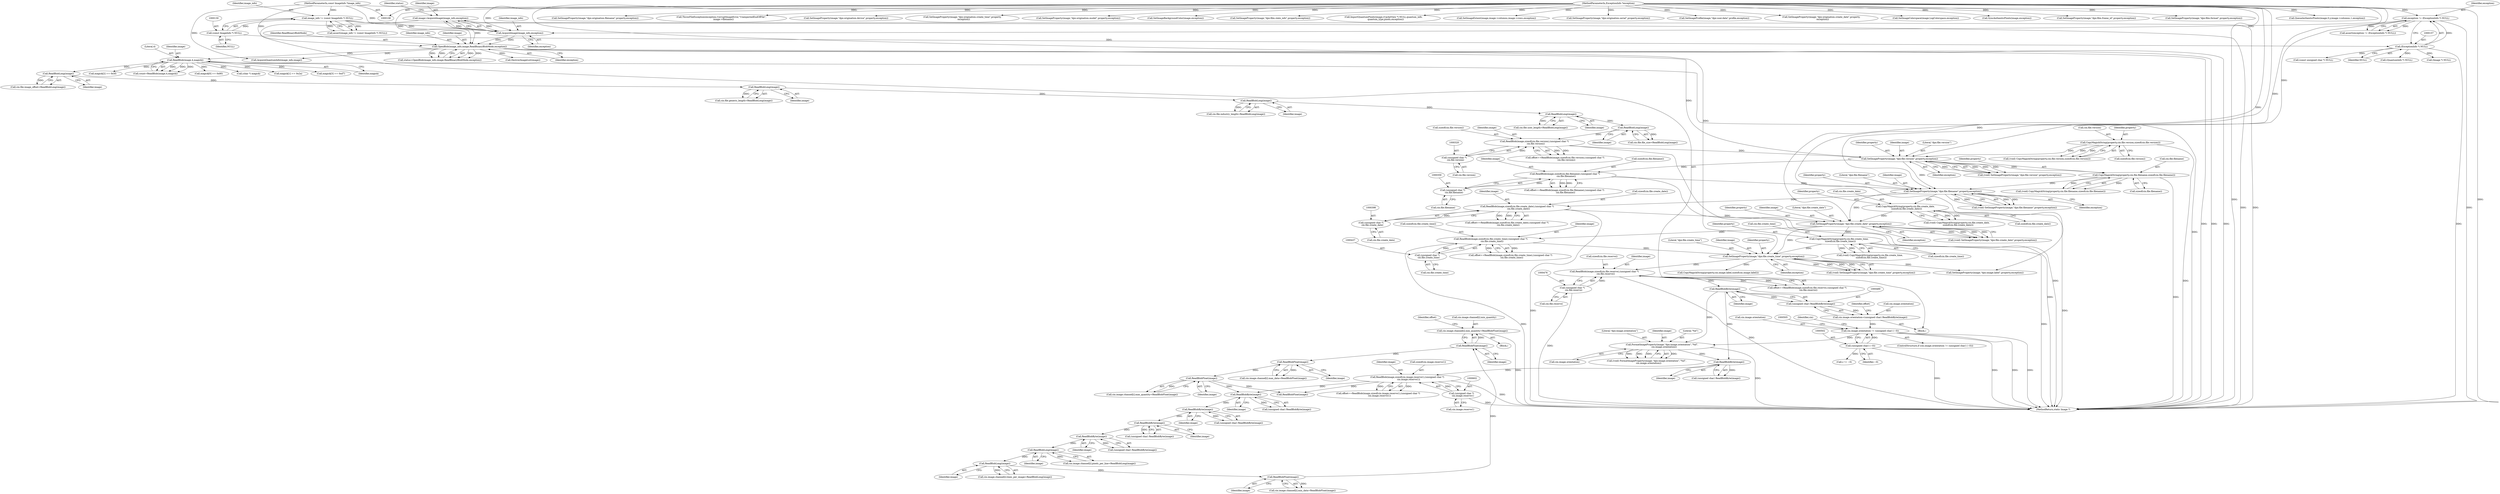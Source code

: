 digraph "0_ImageMagick_e3cdce6fe12193f235b8c0ae5efe6880a25eb957@array" {
"1000731" [label="(Call,cin.image.channel[i].min_quantity=ReadBlobFloat(image))"];
"1000741" [label="(Call,ReadBlobFloat(image))"];
"1000726" [label="(Call,ReadBlobFloat(image))"];
"1000711" [label="(Call,ReadBlobLong(image))"];
"1000696" [label="(Call,ReadBlobLong(image))"];
"1000682" [label="(Call,ReadBlobByte(image))"];
"1000666" [label="(Call,ReadBlobByte(image))"];
"1000650" [label="(Call,ReadBlobByte(image))"];
"1000632" [label="(Call,ReadBlobByte(image))"];
"1000593" [label="(Call,ReadBlob(image,sizeof(cin.image.reserve1),(unsigned char *)\n    cin.image.reserve1))"];
"1000587" [label="(Call,ReadBlobByte(image))"];
"1000506" [label="(Call,FormatImageProperty(image,\"dpx:image.orientation\",\"%d\",\n      cin.image.orientation))"];
"1000490" [label="(Call,ReadBlobByte(image))"];
"1000467" [label="(Call,ReadBlob(image,sizeof(cin.file.reserve),(unsigned char *)\n    cin.file.reserve))"];
"1000460" [label="(Call,SetImageProperty(image,\"dpx:file.create_time\",property,exception))"];
"1000428" [label="(Call,ReadBlob(image,sizeof(cin.file.create_time),(unsigned char *)\n    cin.file.create_time))"];
"1000421" [label="(Call,SetImageProperty(image,\"dpx:file.create_date\",property,exception))"];
"1000389" [label="(Call,ReadBlob(image,sizeof(cin.file.create_date),(unsigned char *)\n    cin.file.create_date))"];
"1000382" [label="(Call,SetImageProperty(image,\"dpx:file.filename\",property,exception))"];
"1000350" [label="(Call,ReadBlob(image,sizeof(cin.file.filename),(unsigned char *)\n    cin.file.filename))"];
"1000343" [label="(Call,SetImageProperty(image,\"dpx:file.version\",property,exception))"];
"1000311" [label="(Call,ReadBlob(image,sizeof(cin.file.version),(unsigned char *)\n    cin.file.version))"];
"1000304" [label="(Call,ReadBlobLong(image))"];
"1000293" [label="(Call,ReadBlobLong(image))"];
"1000282" [label="(Call,ReadBlobLong(image))"];
"1000271" [label="(Call,ReadBlobLong(image))"];
"1000260" [label="(Call,ReadBlobLong(image))"];
"1000195" [label="(Call,ReadBlob(image,4,magick))"];
"1000172" [label="(Call,OpenBlob(image_info,image,ReadBinaryBlobMode,exception))"];
"1000167" [label="(Call,AcquireImage(image_info,exception))"];
"1000127" [label="(Call,image_info != (const ImageInfo *) NULL)"];
"1000109" [label="(MethodParameterIn,const ImageInfo *image_info)"];
"1000129" [label="(Call,(const ImageInfo *) NULL)"];
"1000154" [label="(Call,exception != (ExceptionInfo *) NULL)"];
"1000110" [label="(MethodParameterIn,ExceptionInfo *exception)"];
"1000156" [label="(Call,(ExceptionInfo *) NULL)"];
"1000165" [label="(Call,image=AcquireImage(image_info,exception))"];
"1000319" [label="(Call,(unsigned char *)\n    cin.file.version)"];
"1000328" [label="(Call,CopyMagickString(property,cin.file.version,sizeof(cin.file.version)))"];
"1000358" [label="(Call,(unsigned char *)\n    cin.file.filename)"];
"1000367" [label="(Call,CopyMagickString(property,cin.file.filename,sizeof(cin.file.filename)))"];
"1000397" [label="(Call,(unsigned char *)\n    cin.file.create_date)"];
"1000406" [label="(Call,CopyMagickString(property,cin.file.create_date,\n    sizeof(cin.file.create_date)))"];
"1000436" [label="(Call,(unsigned char *)\n    cin.file.create_time)"];
"1000445" [label="(Call,CopyMagickString(property,cin.file.create_time,\n    sizeof(cin.file.create_time)))"];
"1000475" [label="(Call,(unsigned char *)\n    cin.file.reserve)"];
"1000495" [label="(Call,cin.image.orientation != (unsigned char) (~0))"];
"1000482" [label="(Call,cin.image.orientation=(unsigned char) ReadBlobByte(image))"];
"1000488" [label="(Call,(unsigned char) ReadBlobByte(image))"];
"1000501" [label="(Call,(unsigned char) (~0))"];
"1000601" [label="(Call,(unsigned char *)\n    cin.image.reserve1)"];
"1000771" [label="(Call,ReadBlobFloat(image))"];
"1000756" [label="(Call,ReadBlobFloat(image))"];
"1000309" [label="(Call,offset+=ReadBlob(image,sizeof(cin.file.version),(unsigned char *)\n    cin.file.version))"];
"1001335" [label="(Call,SetImageProperty(image,\"dpx:origination.filename\",property,exception))"];
"1000360" [label="(Call,cin.file.filename)"];
"1000438" [label="(Call,cin.file.create_time)"];
"1000784" [label="(Call,ReadBlobFloat(image))"];
"1000460" [label="(Call,SetImageProperty(image,\"dpx:file.create_time\",property,exception))"];
"1000386" [label="(Identifier,exception)"];
"1000311" [label="(Call,ReadBlob(image,sizeof(cin.file.version),(unsigned char *)\n    cin.file.version))"];
"1000242" [label="(Call,magick[2] == 0x5f)"];
"1000413" [label="(Call,sizeof(cin.file.create_date))"];
"1000617" [label="(Block,)"];
"1000193" [label="(Call,count=ReadBlob(image,4,magick))"];
"1000682" [label="(Call,ReadBlobByte(image))"];
"1000436" [label="(Call,(unsigned char *)\n    cin.file.create_time)"];
"1002350" [label="(Call,ThrowFileException(exception,CorruptImageError,\"UnexpectedEndOfFile\",\n      image->filename))"];
"1000335" [label="(Call,sizeof(cin.file.version))"];
"1000666" [label="(Call,ReadBlobByte(image))"];
"1000727" [label="(Identifier,image)"];
"1000287" [label="(Call,cin.file.user_length=ReadBlobLong(image))"];
"1000419" [label="(Call,(void) SetImageProperty(image,\"dpx:file.create_date\",property,exception))"];
"1000265" [label="(Call,cin.file.generic_length=ReadBlobLong(image))"];
"1000170" [label="(Call,status=OpenBlob(image_info,image,ReadBinaryBlobMode,exception))"];
"1000422" [label="(Identifier,image)"];
"1001452" [label="(Call,SetImageProperty(image,\"dpx:origination.device\",property,exception))"];
"1000330" [label="(Call,cin.file.version)"];
"1001413" [label="(Call,SetImageProperty(image,\"dpx:origination.create_time\",property,\n    exception))"];
"1000746" [label="(Call,cin.image.channel[i].max_data=ReadBlobFloat(image))"];
"1000382" [label="(Call,SetImageProperty(image,\"dpx:file.filename\",property,exception))"];
"1000756" [label="(Call,ReadBlobFloat(image))"];
"1000271" [label="(Call,ReadBlobLong(image))"];
"1000346" [label="(Identifier,property)"];
"1000166" [label="(Identifier,image)"];
"1000374" [label="(Call,sizeof(cin.file.filename))"];
"1000595" [label="(Call,sizeof(cin.image.reserve1))"];
"1000712" [label="(Identifier,image)"];
"1000594" [label="(Identifier,image)"];
"1000428" [label="(Call,ReadBlob(image,sizeof(cin.file.create_time),(unsigned char *)\n    cin.file.create_time))"];
"1000294" [label="(Identifier,image)"];
"1000757" [label="(Identifier,image)"];
"1001491" [label="(Call,SetImageProperty(image,\"dpx:origination.model\",property,exception))"];
"1000343" [label="(Call,SetImageProperty(image,\"dpx:file.version\",property,exception))"];
"1000276" [label="(Call,cin.file.industry_length=ReadBlobLong(image))"];
"1000465" [label="(Call,offset+=ReadBlob(image,sizeof(cin.file.reserve),(unsigned char *)\n    cin.file.reserve))"];
"1000254" [label="(Call,cin.file.image_offset=ReadBlobLong(image))"];
"1000158" [label="(Identifier,NULL)"];
"1000651" [label="(Identifier,image)"];
"1000341" [label="(Call,(void) SetImageProperty(image,\"dpx:file.version\",property,exception))"];
"1000351" [label="(Identifier,image)"];
"1000447" [label="(Call,cin.file.create_time)"];
"1000458" [label="(Call,(void) SetImageProperty(image,\"dpx:file.create_time\",property,exception))"];
"1002175" [label="(Call,SetImageBackgroundColor(image,exception))"];
"1000488" [label="(Call,(unsigned char) ReadBlobByte(image))"];
"1000664" [label="(Call,(unsigned char) ReadBlobByte(image))"];
"1000741" [label="(Call,ReadBlobFloat(image))"];
"1000260" [label="(Call,ReadBlobLong(image))"];
"1000701" [label="(Call,cin.image.channel[i].lines_per_image=ReadBlobLong(image))"];
"1000154" [label="(Call,exception != (ExceptionInfo *) NULL)"];
"1000407" [label="(Identifier,property)"];
"1001654" [label="(Call,c != ~0)"];
"1000493" [label="(Identifier,offset)"];
"1000483" [label="(Call,cin.image.orientation)"];
"1000404" [label="(Call,(void) CopyMagickString(property,cin.file.create_date,\n    sizeof(cin.file.create_date)))"];
"1000421" [label="(Call,SetImageProperty(image,\"dpx:file.create_date\",property,exception))"];
"1000347" [label="(Identifier,exception)"];
"1002186" [label="(Call,(QuantumInfo *) NULL)"];
"1001122" [label="(Call,SetImageProperty(image,\"dpx:image.label\",property,exception))"];
"1000283" [label="(Identifier,image)"];
"1000503" [label="(Identifier,~0)"];
"1000508" [label="(Literal,\"dpx:image.orientation\")"];
"1000491" [label="(Identifier,image)"];
"1001960" [label="(Call,SetImageProperty(image,\"dpx:film.slate_info\",property,exception))"];
"1000326" [label="(Call,(void) CopyMagickString(property,cin.file.version,sizeof(cin.file.version)))"];
"1000504" [label="(Call,(void) FormatImageProperty(image,\"dpx:image.orientation\",\"%d\",\n      cin.image.orientation))"];
"1000683" [label="(Identifier,image)"];
"1000697" [label="(Identifier,image)"];
"1000462" [label="(Literal,\"dpx:file.create_time\")"];
"1000633" [label="(Identifier,image)"];
"1000423" [label="(Literal,\"dpx:file.create_date\")"];
"1002297" [label="(Call,ImportQuantumPixels(image,(CacheView *) NULL,quantum_info,\n      quantum_type,pixels,exception))"];
"1000352" [label="(Call,sizeof(cin.file.filename))"];
"1002157" [label="(Call,SetImageExtent(image,image->columns,image->rows,exception))"];
"1000383" [label="(Identifier,image)"];
"1000445" [label="(Call,CopyMagickString(property,cin.file.create_time,\n    sizeof(cin.file.create_time)))"];
"1000175" [label="(Identifier,ReadBinaryBlobMode)"];
"1000680" [label="(Call,(unsigned char) ReadBlobByte(image))"];
"1000761" [label="(Call,cin.image.channel[i].max_quantity=ReadBlobFloat(image))"];
"1000168" [label="(Identifier,image_info)"];
"1000305" [label="(Identifier,image)"];
"1000506" [label="(Call,FormatImageProperty(image,\"dpx:image.orientation\",\"%d\",\n      cin.image.orientation))"];
"1000261" [label="(Identifier,image)"];
"1000230" [label="(Call,magick[0] == 0x80)"];
"1000312" [label="(Identifier,image)"];
"1000196" [label="(Identifier,image)"];
"1000477" [label="(Call,cin.file.reserve)"];
"1000109" [label="(MethodParameterIn,const ImageInfo *image_info)"];
"1000387" [label="(Call,offset+=ReadBlob(image,sizeof(cin.file.create_date),(unsigned char *)\n    cin.file.create_date))"];
"1000711" [label="(Call,ReadBlobLong(image))"];
"1001545" [label="(Call,SetImageProperty(image,\"dpx:origination.serial\",property,exception))"];
"1000153" [label="(Call,assert(exception != (ExceptionInfo *) NULL))"];
"1000518" [label="(Identifier,cin)"];
"1000632" [label="(Call,ReadBlobByte(image))"];
"1000173" [label="(Identifier,image_info)"];
"1000156" [label="(Call,(ExceptionInfo *) NULL)"];
"1000110" [label="(MethodParameterIn,ExceptionInfo *exception)"];
"1000461" [label="(Identifier,image)"];
"1002368" [label="(MethodReturn,static Image *)"];
"1000429" [label="(Identifier,image)"];
"1000591" [label="(Call,offset+=ReadBlob(image,sizeof(cin.image.reserve1),(unsigned char *)\n    cin.image.reserve1))"];
"1000368" [label="(Identifier,property)"];
"1000187" [label="(Call,(Image *) NULL)"];
"1000731" [label="(Call,cin.image.channel[i].min_quantity=ReadBlobFloat(image))"];
"1000490" [label="(Call,ReadBlobByte(image))"];
"1000469" [label="(Call,sizeof(cin.file.reserve))"];
"1000131" [label="(Identifier,NULL)"];
"1000172" [label="(Call,OpenBlob(image_info,image,ReadBinaryBlobMode,exception))"];
"1000344" [label="(Identifier,image)"];
"1000650" [label="(Call,ReadBlobByte(image))"];
"1000686" [label="(Call,cin.image.channel[i].pixels_per_line=ReadBlobLong(image))"];
"1000165" [label="(Call,image=AcquireImage(image_info,exception))"];
"1002042" [label="(Call,SetImageProfile(image,\"dpx:user.data\",profile,exception))"];
"1000588" [label="(Identifier,image)"];
"1000209" [label="(Call,(char *) magick)"];
"1000350" [label="(Call,ReadBlob(image,sizeof(cin.file.filename),(unsigned char *)\n    cin.file.filename))"];
"1000236" [label="(Call,magick[1] == 0x2a)"];
"1001374" [label="(Call,SetImageProperty(image,\"dpx:origination.create_date\",property,\n    exception))"];
"1000282" [label="(Call,ReadBlobLong(image))"];
"1000319" [label="(Call,(unsigned char *)\n    cin.file.version)"];
"1000155" [label="(Identifier,exception)"];
"1000408" [label="(Call,cin.file.create_date)"];
"1000603" [label="(Call,cin.image.reserve1)"];
"1000247" [label="(Call,magick[3] == 0xd7)"];
"1000601" [label="(Call,(unsigned char *)\n    cin.image.reserve1)"];
"1000425" [label="(Identifier,exception)"];
"1002357" [label="(Call,SetImageColorspace(image,LogColorspace,exception))"];
"1000399" [label="(Call,cin.file.create_date)"];
"1000293" [label="(Call,ReadBlobLong(image))"];
"1000507" [label="(Identifier,image)"];
"1000509" [label="(Literal,\"%d\")"];
"1000167" [label="(Call,AcquireImage(image_info,exception))"];
"1000184" [label="(Call,DestroyImageList(image))"];
"1000111" [label="(Block,)"];
"1000406" [label="(Call,CopyMagickString(property,cin.file.create_date,\n    sizeof(cin.file.create_date)))"];
"1000772" [label="(Identifier,image)"];
"1000195" [label="(Call,ReadBlob(image,4,magick))"];
"1000174" [label="(Identifier,image)"];
"1000128" [label="(Identifier,image_info)"];
"1000463" [label="(Identifier,property)"];
"1001107" [label="(Call,CopyMagickString(property,cin.image.label,sizeof(cin.image.label)))"];
"1000452" [label="(Call,sizeof(cin.file.create_time))"];
"1000358" [label="(Call,(unsigned char *)\n    cin.file.filename)"];
"1000585" [label="(Call,(unsigned char) ReadBlobByte(image))"];
"1000298" [label="(Call,cin.file.file_size=ReadBlobLong(image))"];
"1000397" [label="(Call,(unsigned char *)\n    cin.file.create_date)"];
"1000171" [label="(Identifier,status)"];
"1000496" [label="(Call,cin.image.orientation)"];
"1000716" [label="(Call,cin.image.channel[i].min_data=ReadBlobFloat(image))"];
"1000365" [label="(Call,(void) CopyMagickString(property,cin.file.filename,sizeof(cin.file.filename)))"];
"1000630" [label="(Call,(unsigned char) ReadBlobByte(image))"];
"1000272" [label="(Identifier,image)"];
"1000482" [label="(Call,cin.image.orientation=(unsigned char) ReadBlobByte(image))"];
"1000744" [label="(Identifier,offset)"];
"1000129" [label="(Call,(const ImageInfo *) NULL)"];
"1000313" [label="(Call,sizeof(cin.file.version))"];
"1000369" [label="(Call,cin.file.filename)"];
"1000389" [label="(Call,ReadBlob(image,sizeof(cin.file.create_date),(unsigned char *)\n    cin.file.create_date))"];
"1000446" [label="(Identifier,property)"];
"1002015" [label="(Call,(const unsigned char *) NULL)"];
"1000495" [label="(Call,cin.image.orientation != (unsigned char) (~0))"];
"1000348" [label="(Call,offset+=ReadBlob(image,sizeof(cin.file.filename),(unsigned char *)\n    cin.file.filename))"];
"1000329" [label="(Identifier,property)"];
"1000510" [label="(Call,cin.image.orientation)"];
"1002308" [label="(Call,SyncAuthenticPixels(image,exception))"];
"1000304" [label="(Call,ReadBlobLong(image))"];
"1000380" [label="(Call,(void) SetImageProperty(image,\"dpx:file.filename\",property,exception))"];
"1000667" [label="(Identifier,image)"];
"1000771" [label="(Call,ReadBlobFloat(image))"];
"1000467" [label="(Call,ReadBlob(image,sizeof(cin.file.reserve),(unsigned char *)\n    cin.file.reserve))"];
"1000197" [label="(Literal,4)"];
"1000176" [label="(Identifier,exception)"];
"1000385" [label="(Identifier,property)"];
"1001921" [label="(Call,SetImageProperty(image,\"dpx:film.frame_id\",property,exception))"];
"1000494" [label="(ControlStructure,if (cin.image.orientation != (unsigned char) (~0)))"];
"1000126" [label="(Call,assert(image_info != (const ImageInfo *) NULL))"];
"1000391" [label="(Call,sizeof(cin.file.create_date))"];
"1000742" [label="(Identifier,image)"];
"1000587" [label="(Call,ReadBlobByte(image))"];
"1000424" [label="(Identifier,property)"];
"1000127" [label="(Call,image_info != (const ImageInfo *) NULL)"];
"1000198" [label="(Identifier,magick)"];
"1000321" [label="(Call,cin.file.version)"];
"1000384" [label="(Literal,\"dpx:file.filename\")"];
"1002180" [label="(Call,AcquireQuantumInfo(image_info,image))"];
"1000390" [label="(Identifier,image)"];
"1001819" [label="(Call,SetImageProperty(image,\"dpx:film.format\",property,exception))"];
"1000468" [label="(Identifier,image)"];
"1000328" [label="(Call,CopyMagickString(property,cin.file.version,sizeof(cin.file.version)))"];
"1000367" [label="(Call,CopyMagickString(property,cin.file.filename,sizeof(cin.file.filename)))"];
"1000169" [label="(Identifier,exception)"];
"1000426" [label="(Call,offset+=ReadBlob(image,sizeof(cin.file.create_time),(unsigned char *)\n    cin.file.create_time))"];
"1000501" [label="(Call,(unsigned char) (~0))"];
"1000464" [label="(Identifier,exception)"];
"1000732" [label="(Call,cin.image.channel[i].min_quantity)"];
"1000430" [label="(Call,sizeof(cin.file.create_time))"];
"1000726" [label="(Call,ReadBlobFloat(image))"];
"1000696" [label="(Call,ReadBlobLong(image))"];
"1000648" [label="(Call,(unsigned char) ReadBlobByte(image))"];
"1000475" [label="(Call,(unsigned char *)\n    cin.file.reserve)"];
"1000593" [label="(Call,ReadBlob(image,sizeof(cin.image.reserve1),(unsigned char *)\n    cin.image.reserve1))"];
"1000443" [label="(Call,(void) CopyMagickString(property,cin.file.create_time,\n    sizeof(cin.file.create_time)))"];
"1000345" [label="(Literal,\"dpx:file.version\")"];
"1002261" [label="(Call,QueueAuthenticPixels(image,0,y,image->columns,1,exception))"];
"1000731" -> "1000617"  [label="AST: "];
"1000731" -> "1000741"  [label="CFG: "];
"1000732" -> "1000731"  [label="AST: "];
"1000741" -> "1000731"  [label="AST: "];
"1000744" -> "1000731"  [label="CFG: "];
"1000731" -> "1002368"  [label="DDG: "];
"1000741" -> "1000731"  [label="DDG: "];
"1000741" -> "1000742"  [label="CFG: "];
"1000742" -> "1000741"  [label="AST: "];
"1000726" -> "1000741"  [label="DDG: "];
"1000741" -> "1000756"  [label="DDG: "];
"1000726" -> "1000716"  [label="AST: "];
"1000726" -> "1000727"  [label="CFG: "];
"1000727" -> "1000726"  [label="AST: "];
"1000716" -> "1000726"  [label="CFG: "];
"1000726" -> "1000716"  [label="DDG: "];
"1000711" -> "1000726"  [label="DDG: "];
"1000711" -> "1000701"  [label="AST: "];
"1000711" -> "1000712"  [label="CFG: "];
"1000712" -> "1000711"  [label="AST: "];
"1000701" -> "1000711"  [label="CFG: "];
"1000711" -> "1000701"  [label="DDG: "];
"1000696" -> "1000711"  [label="DDG: "];
"1000696" -> "1000686"  [label="AST: "];
"1000696" -> "1000697"  [label="CFG: "];
"1000697" -> "1000696"  [label="AST: "];
"1000686" -> "1000696"  [label="CFG: "];
"1000696" -> "1000686"  [label="DDG: "];
"1000682" -> "1000696"  [label="DDG: "];
"1000682" -> "1000680"  [label="AST: "];
"1000682" -> "1000683"  [label="CFG: "];
"1000683" -> "1000682"  [label="AST: "];
"1000680" -> "1000682"  [label="CFG: "];
"1000682" -> "1000680"  [label="DDG: "];
"1000666" -> "1000682"  [label="DDG: "];
"1000666" -> "1000664"  [label="AST: "];
"1000666" -> "1000667"  [label="CFG: "];
"1000667" -> "1000666"  [label="AST: "];
"1000664" -> "1000666"  [label="CFG: "];
"1000666" -> "1000664"  [label="DDG: "];
"1000650" -> "1000666"  [label="DDG: "];
"1000650" -> "1000648"  [label="AST: "];
"1000650" -> "1000651"  [label="CFG: "];
"1000651" -> "1000650"  [label="AST: "];
"1000648" -> "1000650"  [label="CFG: "];
"1000650" -> "1000648"  [label="DDG: "];
"1000632" -> "1000650"  [label="DDG: "];
"1000632" -> "1000630"  [label="AST: "];
"1000632" -> "1000633"  [label="CFG: "];
"1000633" -> "1000632"  [label="AST: "];
"1000630" -> "1000632"  [label="CFG: "];
"1000632" -> "1000630"  [label="DDG: "];
"1000593" -> "1000632"  [label="DDG: "];
"1000771" -> "1000632"  [label="DDG: "];
"1000593" -> "1000591"  [label="AST: "];
"1000593" -> "1000601"  [label="CFG: "];
"1000594" -> "1000593"  [label="AST: "];
"1000595" -> "1000593"  [label="AST: "];
"1000601" -> "1000593"  [label="AST: "];
"1000591" -> "1000593"  [label="CFG: "];
"1000593" -> "1002368"  [label="DDG: "];
"1000593" -> "1000591"  [label="DDG: "];
"1000593" -> "1000591"  [label="DDG: "];
"1000587" -> "1000593"  [label="DDG: "];
"1000601" -> "1000593"  [label="DDG: "];
"1000593" -> "1000784"  [label="DDG: "];
"1000587" -> "1000585"  [label="AST: "];
"1000587" -> "1000588"  [label="CFG: "];
"1000588" -> "1000587"  [label="AST: "];
"1000585" -> "1000587"  [label="CFG: "];
"1000587" -> "1000585"  [label="DDG: "];
"1000506" -> "1000587"  [label="DDG: "];
"1000490" -> "1000587"  [label="DDG: "];
"1000506" -> "1000504"  [label="AST: "];
"1000506" -> "1000510"  [label="CFG: "];
"1000507" -> "1000506"  [label="AST: "];
"1000508" -> "1000506"  [label="AST: "];
"1000509" -> "1000506"  [label="AST: "];
"1000510" -> "1000506"  [label="AST: "];
"1000504" -> "1000506"  [label="CFG: "];
"1000506" -> "1002368"  [label="DDG: "];
"1000506" -> "1000504"  [label="DDG: "];
"1000506" -> "1000504"  [label="DDG: "];
"1000506" -> "1000504"  [label="DDG: "];
"1000506" -> "1000504"  [label="DDG: "];
"1000490" -> "1000506"  [label="DDG: "];
"1000495" -> "1000506"  [label="DDG: "];
"1000490" -> "1000488"  [label="AST: "];
"1000490" -> "1000491"  [label="CFG: "];
"1000491" -> "1000490"  [label="AST: "];
"1000488" -> "1000490"  [label="CFG: "];
"1000490" -> "1000488"  [label="DDG: "];
"1000467" -> "1000490"  [label="DDG: "];
"1000467" -> "1000465"  [label="AST: "];
"1000467" -> "1000475"  [label="CFG: "];
"1000468" -> "1000467"  [label="AST: "];
"1000469" -> "1000467"  [label="AST: "];
"1000475" -> "1000467"  [label="AST: "];
"1000465" -> "1000467"  [label="CFG: "];
"1000467" -> "1002368"  [label="DDG: "];
"1000467" -> "1000465"  [label="DDG: "];
"1000467" -> "1000465"  [label="DDG: "];
"1000460" -> "1000467"  [label="DDG: "];
"1000475" -> "1000467"  [label="DDG: "];
"1000460" -> "1000458"  [label="AST: "];
"1000460" -> "1000464"  [label="CFG: "];
"1000461" -> "1000460"  [label="AST: "];
"1000462" -> "1000460"  [label="AST: "];
"1000463" -> "1000460"  [label="AST: "];
"1000464" -> "1000460"  [label="AST: "];
"1000458" -> "1000460"  [label="CFG: "];
"1000460" -> "1000458"  [label="DDG: "];
"1000460" -> "1000458"  [label="DDG: "];
"1000460" -> "1000458"  [label="DDG: "];
"1000460" -> "1000458"  [label="DDG: "];
"1000428" -> "1000460"  [label="DDG: "];
"1000445" -> "1000460"  [label="DDG: "];
"1000421" -> "1000460"  [label="DDG: "];
"1000110" -> "1000460"  [label="DDG: "];
"1000460" -> "1001107"  [label="DDG: "];
"1000460" -> "1001122"  [label="DDG: "];
"1000428" -> "1000426"  [label="AST: "];
"1000428" -> "1000436"  [label="CFG: "];
"1000429" -> "1000428"  [label="AST: "];
"1000430" -> "1000428"  [label="AST: "];
"1000436" -> "1000428"  [label="AST: "];
"1000426" -> "1000428"  [label="CFG: "];
"1000428" -> "1002368"  [label="DDG: "];
"1000428" -> "1000426"  [label="DDG: "];
"1000428" -> "1000426"  [label="DDG: "];
"1000421" -> "1000428"  [label="DDG: "];
"1000436" -> "1000428"  [label="DDG: "];
"1000421" -> "1000419"  [label="AST: "];
"1000421" -> "1000425"  [label="CFG: "];
"1000422" -> "1000421"  [label="AST: "];
"1000423" -> "1000421"  [label="AST: "];
"1000424" -> "1000421"  [label="AST: "];
"1000425" -> "1000421"  [label="AST: "];
"1000419" -> "1000421"  [label="CFG: "];
"1000421" -> "1000419"  [label="DDG: "];
"1000421" -> "1000419"  [label="DDG: "];
"1000421" -> "1000419"  [label="DDG: "];
"1000421" -> "1000419"  [label="DDG: "];
"1000389" -> "1000421"  [label="DDG: "];
"1000406" -> "1000421"  [label="DDG: "];
"1000382" -> "1000421"  [label="DDG: "];
"1000110" -> "1000421"  [label="DDG: "];
"1000421" -> "1000445"  [label="DDG: "];
"1000389" -> "1000387"  [label="AST: "];
"1000389" -> "1000397"  [label="CFG: "];
"1000390" -> "1000389"  [label="AST: "];
"1000391" -> "1000389"  [label="AST: "];
"1000397" -> "1000389"  [label="AST: "];
"1000387" -> "1000389"  [label="CFG: "];
"1000389" -> "1002368"  [label="DDG: "];
"1000389" -> "1000387"  [label="DDG: "];
"1000389" -> "1000387"  [label="DDG: "];
"1000382" -> "1000389"  [label="DDG: "];
"1000397" -> "1000389"  [label="DDG: "];
"1000382" -> "1000380"  [label="AST: "];
"1000382" -> "1000386"  [label="CFG: "];
"1000383" -> "1000382"  [label="AST: "];
"1000384" -> "1000382"  [label="AST: "];
"1000385" -> "1000382"  [label="AST: "];
"1000386" -> "1000382"  [label="AST: "];
"1000380" -> "1000382"  [label="CFG: "];
"1000382" -> "1000380"  [label="DDG: "];
"1000382" -> "1000380"  [label="DDG: "];
"1000382" -> "1000380"  [label="DDG: "];
"1000382" -> "1000380"  [label="DDG: "];
"1000350" -> "1000382"  [label="DDG: "];
"1000367" -> "1000382"  [label="DDG: "];
"1000343" -> "1000382"  [label="DDG: "];
"1000110" -> "1000382"  [label="DDG: "];
"1000382" -> "1000406"  [label="DDG: "];
"1000350" -> "1000348"  [label="AST: "];
"1000350" -> "1000358"  [label="CFG: "];
"1000351" -> "1000350"  [label="AST: "];
"1000352" -> "1000350"  [label="AST: "];
"1000358" -> "1000350"  [label="AST: "];
"1000348" -> "1000350"  [label="CFG: "];
"1000350" -> "1002368"  [label="DDG: "];
"1000350" -> "1000348"  [label="DDG: "];
"1000350" -> "1000348"  [label="DDG: "];
"1000343" -> "1000350"  [label="DDG: "];
"1000358" -> "1000350"  [label="DDG: "];
"1000343" -> "1000341"  [label="AST: "];
"1000343" -> "1000347"  [label="CFG: "];
"1000344" -> "1000343"  [label="AST: "];
"1000345" -> "1000343"  [label="AST: "];
"1000346" -> "1000343"  [label="AST: "];
"1000347" -> "1000343"  [label="AST: "];
"1000341" -> "1000343"  [label="CFG: "];
"1000343" -> "1000341"  [label="DDG: "];
"1000343" -> "1000341"  [label="DDG: "];
"1000343" -> "1000341"  [label="DDG: "];
"1000343" -> "1000341"  [label="DDG: "];
"1000311" -> "1000343"  [label="DDG: "];
"1000328" -> "1000343"  [label="DDG: "];
"1000172" -> "1000343"  [label="DDG: "];
"1000110" -> "1000343"  [label="DDG: "];
"1000343" -> "1000367"  [label="DDG: "];
"1000311" -> "1000309"  [label="AST: "];
"1000311" -> "1000319"  [label="CFG: "];
"1000312" -> "1000311"  [label="AST: "];
"1000313" -> "1000311"  [label="AST: "];
"1000319" -> "1000311"  [label="AST: "];
"1000309" -> "1000311"  [label="CFG: "];
"1000311" -> "1002368"  [label="DDG: "];
"1000311" -> "1000309"  [label="DDG: "];
"1000311" -> "1000309"  [label="DDG: "];
"1000304" -> "1000311"  [label="DDG: "];
"1000319" -> "1000311"  [label="DDG: "];
"1000304" -> "1000298"  [label="AST: "];
"1000304" -> "1000305"  [label="CFG: "];
"1000305" -> "1000304"  [label="AST: "];
"1000298" -> "1000304"  [label="CFG: "];
"1000304" -> "1000298"  [label="DDG: "];
"1000293" -> "1000304"  [label="DDG: "];
"1000293" -> "1000287"  [label="AST: "];
"1000293" -> "1000294"  [label="CFG: "];
"1000294" -> "1000293"  [label="AST: "];
"1000287" -> "1000293"  [label="CFG: "];
"1000293" -> "1000287"  [label="DDG: "];
"1000282" -> "1000293"  [label="DDG: "];
"1000282" -> "1000276"  [label="AST: "];
"1000282" -> "1000283"  [label="CFG: "];
"1000283" -> "1000282"  [label="AST: "];
"1000276" -> "1000282"  [label="CFG: "];
"1000282" -> "1000276"  [label="DDG: "];
"1000271" -> "1000282"  [label="DDG: "];
"1000271" -> "1000265"  [label="AST: "];
"1000271" -> "1000272"  [label="CFG: "];
"1000272" -> "1000271"  [label="AST: "];
"1000265" -> "1000271"  [label="CFG: "];
"1000271" -> "1000265"  [label="DDG: "];
"1000260" -> "1000271"  [label="DDG: "];
"1000260" -> "1000254"  [label="AST: "];
"1000260" -> "1000261"  [label="CFG: "];
"1000261" -> "1000260"  [label="AST: "];
"1000254" -> "1000260"  [label="CFG: "];
"1000260" -> "1000254"  [label="DDG: "];
"1000195" -> "1000260"  [label="DDG: "];
"1000195" -> "1000193"  [label="AST: "];
"1000195" -> "1000198"  [label="CFG: "];
"1000196" -> "1000195"  [label="AST: "];
"1000197" -> "1000195"  [label="AST: "];
"1000198" -> "1000195"  [label="AST: "];
"1000193" -> "1000195"  [label="CFG: "];
"1000195" -> "1002368"  [label="DDG: "];
"1000195" -> "1000193"  [label="DDG: "];
"1000195" -> "1000193"  [label="DDG: "];
"1000195" -> "1000193"  [label="DDG: "];
"1000172" -> "1000195"  [label="DDG: "];
"1000195" -> "1000209"  [label="DDG: "];
"1000195" -> "1000230"  [label="DDG: "];
"1000195" -> "1000236"  [label="DDG: "];
"1000195" -> "1000242"  [label="DDG: "];
"1000195" -> "1000247"  [label="DDG: "];
"1000172" -> "1000170"  [label="AST: "];
"1000172" -> "1000176"  [label="CFG: "];
"1000173" -> "1000172"  [label="AST: "];
"1000174" -> "1000172"  [label="AST: "];
"1000175" -> "1000172"  [label="AST: "];
"1000176" -> "1000172"  [label="AST: "];
"1000170" -> "1000172"  [label="CFG: "];
"1000172" -> "1002368"  [label="DDG: "];
"1000172" -> "1002368"  [label="DDG: "];
"1000172" -> "1002368"  [label="DDG: "];
"1000172" -> "1000170"  [label="DDG: "];
"1000172" -> "1000170"  [label="DDG: "];
"1000172" -> "1000170"  [label="DDG: "];
"1000172" -> "1000170"  [label="DDG: "];
"1000167" -> "1000172"  [label="DDG: "];
"1000167" -> "1000172"  [label="DDG: "];
"1000109" -> "1000172"  [label="DDG: "];
"1000165" -> "1000172"  [label="DDG: "];
"1000110" -> "1000172"  [label="DDG: "];
"1000172" -> "1000184"  [label="DDG: "];
"1000172" -> "1002180"  [label="DDG: "];
"1000167" -> "1000165"  [label="AST: "];
"1000167" -> "1000169"  [label="CFG: "];
"1000168" -> "1000167"  [label="AST: "];
"1000169" -> "1000167"  [label="AST: "];
"1000165" -> "1000167"  [label="CFG: "];
"1000167" -> "1000165"  [label="DDG: "];
"1000167" -> "1000165"  [label="DDG: "];
"1000127" -> "1000167"  [label="DDG: "];
"1000109" -> "1000167"  [label="DDG: "];
"1000154" -> "1000167"  [label="DDG: "];
"1000110" -> "1000167"  [label="DDG: "];
"1000127" -> "1000126"  [label="AST: "];
"1000127" -> "1000129"  [label="CFG: "];
"1000128" -> "1000127"  [label="AST: "];
"1000129" -> "1000127"  [label="AST: "];
"1000126" -> "1000127"  [label="CFG: "];
"1000127" -> "1002368"  [label="DDG: "];
"1000127" -> "1000126"  [label="DDG: "];
"1000127" -> "1000126"  [label="DDG: "];
"1000109" -> "1000127"  [label="DDG: "];
"1000129" -> "1000127"  [label="DDG: "];
"1000109" -> "1000108"  [label="AST: "];
"1000109" -> "1002368"  [label="DDG: "];
"1000109" -> "1002180"  [label="DDG: "];
"1000129" -> "1000131"  [label="CFG: "];
"1000130" -> "1000129"  [label="AST: "];
"1000131" -> "1000129"  [label="AST: "];
"1000129" -> "1000156"  [label="DDG: "];
"1000154" -> "1000153"  [label="AST: "];
"1000154" -> "1000156"  [label="CFG: "];
"1000155" -> "1000154"  [label="AST: "];
"1000156" -> "1000154"  [label="AST: "];
"1000153" -> "1000154"  [label="CFG: "];
"1000154" -> "1002368"  [label="DDG: "];
"1000154" -> "1000153"  [label="DDG: "];
"1000154" -> "1000153"  [label="DDG: "];
"1000110" -> "1000154"  [label="DDG: "];
"1000156" -> "1000154"  [label="DDG: "];
"1000110" -> "1000108"  [label="AST: "];
"1000110" -> "1002368"  [label="DDG: "];
"1000110" -> "1001122"  [label="DDG: "];
"1000110" -> "1001335"  [label="DDG: "];
"1000110" -> "1001374"  [label="DDG: "];
"1000110" -> "1001413"  [label="DDG: "];
"1000110" -> "1001452"  [label="DDG: "];
"1000110" -> "1001491"  [label="DDG: "];
"1000110" -> "1001545"  [label="DDG: "];
"1000110" -> "1001819"  [label="DDG: "];
"1000110" -> "1001921"  [label="DDG: "];
"1000110" -> "1001960"  [label="DDG: "];
"1000110" -> "1002042"  [label="DDG: "];
"1000110" -> "1002157"  [label="DDG: "];
"1000110" -> "1002175"  [label="DDG: "];
"1000110" -> "1002261"  [label="DDG: "];
"1000110" -> "1002297"  [label="DDG: "];
"1000110" -> "1002308"  [label="DDG: "];
"1000110" -> "1002350"  [label="DDG: "];
"1000110" -> "1002357"  [label="DDG: "];
"1000156" -> "1000158"  [label="CFG: "];
"1000157" -> "1000156"  [label="AST: "];
"1000158" -> "1000156"  [label="AST: "];
"1000156" -> "1002368"  [label="DDG: "];
"1000156" -> "1000187"  [label="DDG: "];
"1000156" -> "1002015"  [label="DDG: "];
"1000156" -> "1002186"  [label="DDG: "];
"1000165" -> "1000111"  [label="AST: "];
"1000166" -> "1000165"  [label="AST: "];
"1000171" -> "1000165"  [label="CFG: "];
"1000165" -> "1002368"  [label="DDG: "];
"1000319" -> "1000321"  [label="CFG: "];
"1000320" -> "1000319"  [label="AST: "];
"1000321" -> "1000319"  [label="AST: "];
"1000328" -> "1000326"  [label="AST: "];
"1000328" -> "1000335"  [label="CFG: "];
"1000329" -> "1000328"  [label="AST: "];
"1000330" -> "1000328"  [label="AST: "];
"1000335" -> "1000328"  [label="AST: "];
"1000326" -> "1000328"  [label="CFG: "];
"1000328" -> "1002368"  [label="DDG: "];
"1000328" -> "1000326"  [label="DDG: "];
"1000328" -> "1000326"  [label="DDG: "];
"1000358" -> "1000360"  [label="CFG: "];
"1000359" -> "1000358"  [label="AST: "];
"1000360" -> "1000358"  [label="AST: "];
"1000367" -> "1000365"  [label="AST: "];
"1000367" -> "1000374"  [label="CFG: "];
"1000368" -> "1000367"  [label="AST: "];
"1000369" -> "1000367"  [label="AST: "];
"1000374" -> "1000367"  [label="AST: "];
"1000365" -> "1000367"  [label="CFG: "];
"1000367" -> "1002368"  [label="DDG: "];
"1000367" -> "1000365"  [label="DDG: "];
"1000367" -> "1000365"  [label="DDG: "];
"1000397" -> "1000399"  [label="CFG: "];
"1000398" -> "1000397"  [label="AST: "];
"1000399" -> "1000397"  [label="AST: "];
"1000406" -> "1000404"  [label="AST: "];
"1000406" -> "1000413"  [label="CFG: "];
"1000407" -> "1000406"  [label="AST: "];
"1000408" -> "1000406"  [label="AST: "];
"1000413" -> "1000406"  [label="AST: "];
"1000404" -> "1000406"  [label="CFG: "];
"1000406" -> "1002368"  [label="DDG: "];
"1000406" -> "1000404"  [label="DDG: "];
"1000406" -> "1000404"  [label="DDG: "];
"1000436" -> "1000438"  [label="CFG: "];
"1000437" -> "1000436"  [label="AST: "];
"1000438" -> "1000436"  [label="AST: "];
"1000445" -> "1000443"  [label="AST: "];
"1000445" -> "1000452"  [label="CFG: "];
"1000446" -> "1000445"  [label="AST: "];
"1000447" -> "1000445"  [label="AST: "];
"1000452" -> "1000445"  [label="AST: "];
"1000443" -> "1000445"  [label="CFG: "];
"1000445" -> "1002368"  [label="DDG: "];
"1000445" -> "1000443"  [label="DDG: "];
"1000445" -> "1000443"  [label="DDG: "];
"1000475" -> "1000477"  [label="CFG: "];
"1000476" -> "1000475"  [label="AST: "];
"1000477" -> "1000475"  [label="AST: "];
"1000475" -> "1002368"  [label="DDG: "];
"1000495" -> "1000494"  [label="AST: "];
"1000495" -> "1000501"  [label="CFG: "];
"1000496" -> "1000495"  [label="AST: "];
"1000501" -> "1000495"  [label="AST: "];
"1000505" -> "1000495"  [label="CFG: "];
"1000518" -> "1000495"  [label="CFG: "];
"1000495" -> "1002368"  [label="DDG: "];
"1000495" -> "1002368"  [label="DDG: "];
"1000495" -> "1002368"  [label="DDG: "];
"1000482" -> "1000495"  [label="DDG: "];
"1000501" -> "1000495"  [label="DDG: "];
"1000482" -> "1000111"  [label="AST: "];
"1000482" -> "1000488"  [label="CFG: "];
"1000483" -> "1000482"  [label="AST: "];
"1000488" -> "1000482"  [label="AST: "];
"1000493" -> "1000482"  [label="CFG: "];
"1000488" -> "1000482"  [label="DDG: "];
"1000489" -> "1000488"  [label="AST: "];
"1000501" -> "1000503"  [label="CFG: "];
"1000502" -> "1000501"  [label="AST: "];
"1000503" -> "1000501"  [label="AST: "];
"1000501" -> "1002368"  [label="DDG: "];
"1000501" -> "1001654"  [label="DDG: "];
"1000601" -> "1000603"  [label="CFG: "];
"1000602" -> "1000601"  [label="AST: "];
"1000603" -> "1000601"  [label="AST: "];
"1000601" -> "1002368"  [label="DDG: "];
"1000771" -> "1000761"  [label="AST: "];
"1000771" -> "1000772"  [label="CFG: "];
"1000772" -> "1000771"  [label="AST: "];
"1000761" -> "1000771"  [label="CFG: "];
"1000771" -> "1000761"  [label="DDG: "];
"1000756" -> "1000771"  [label="DDG: "];
"1000771" -> "1000784"  [label="DDG: "];
"1000756" -> "1000746"  [label="AST: "];
"1000756" -> "1000757"  [label="CFG: "];
"1000757" -> "1000756"  [label="AST: "];
"1000746" -> "1000756"  [label="CFG: "];
"1000756" -> "1000746"  [label="DDG: "];
}
